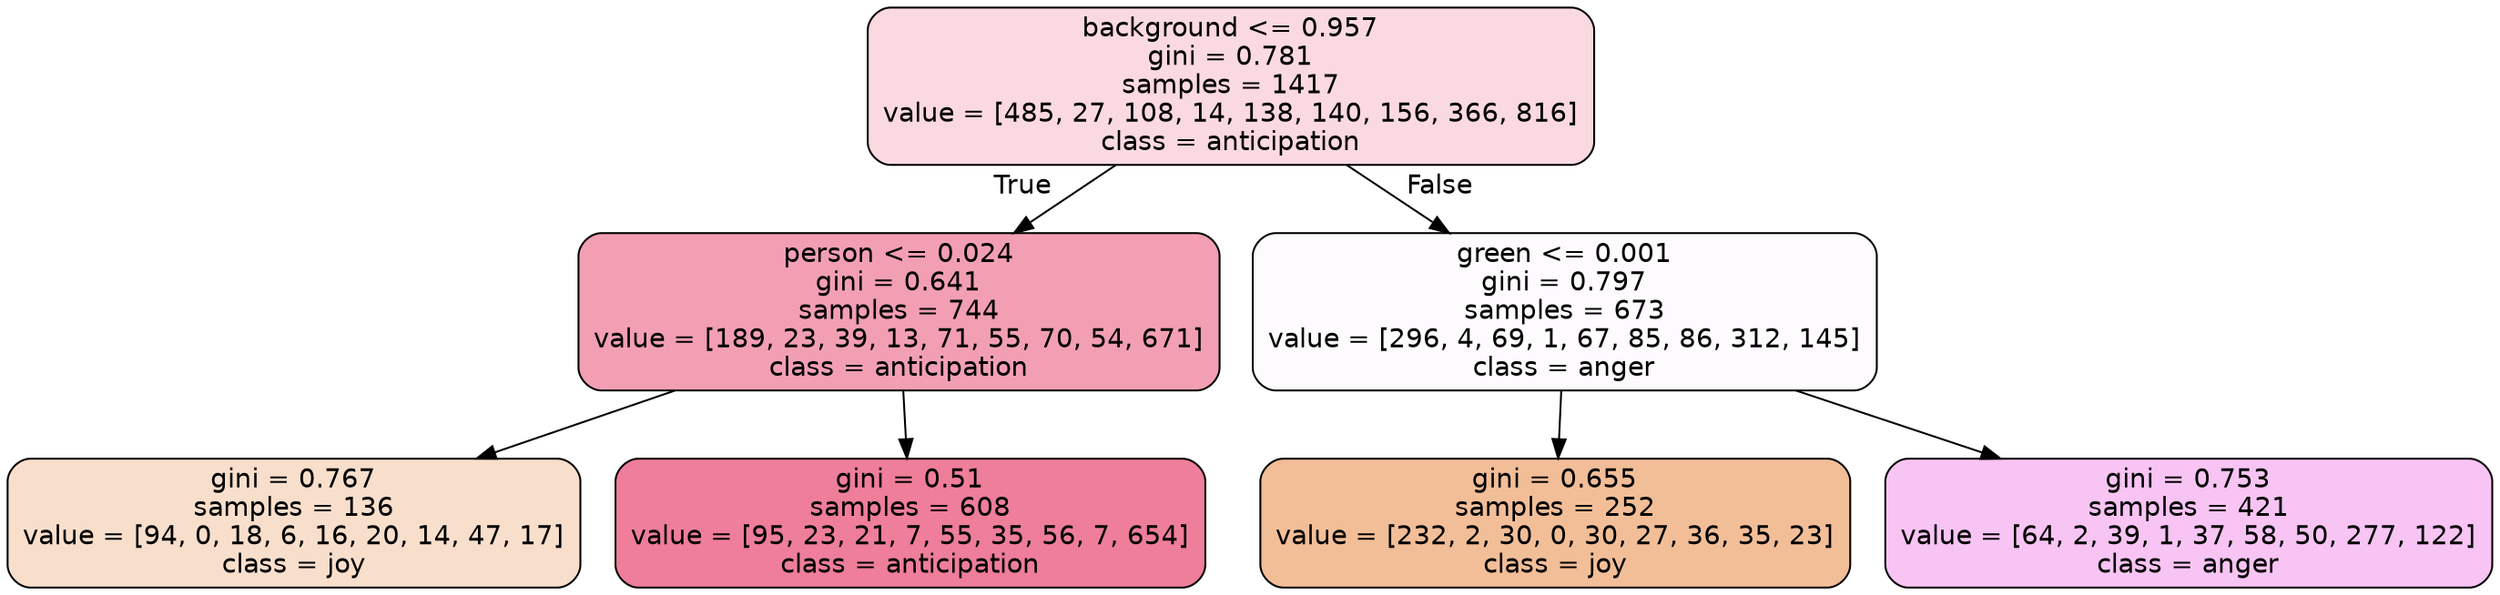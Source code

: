 digraph Tree {
node [shape=box, style="filled, rounded", color="black", fontname=helvetica] ;
edge [fontname=helvetica] ;
0 [label="background <= 0.957\ngini = 0.781\nsamples = 1417\nvalue = [485, 27, 108, 14, 138, 140, 156, 366, 816]\nclass = anticipation", fillcolor="#e5396430"] ;
1 [label="person <= 0.024\ngini = 0.641\nsamples = 744\nvalue = [189, 23, 39, 13, 71, 55, 70, 54, 671]\nclass = anticipation", fillcolor="#e539647b"] ;
0 -> 1 [labeldistance=2.5, labelangle=45, headlabel="True"] ;
2 [label="gini = 0.767\nsamples = 136\nvalue = [94, 0, 18, 6, 16, 20, 14, 47, 17]\nclass = joy", fillcolor="#e5813941"] ;
1 -> 2 ;
3 [label="gini = 0.51\nsamples = 608\nvalue = [95, 23, 21, 7, 55, 35, 56, 7, 654]\nclass = anticipation", fillcolor="#e53964a6"] ;
1 -> 3 ;
4 [label="green <= 0.001\ngini = 0.797\nsamples = 673\nvalue = [296, 4, 69, 1, 67, 85, 86, 312, 145]\nclass = anger", fillcolor="#e539d705"] ;
0 -> 4 [labeldistance=2.5, labelangle=-45, headlabel="False"] ;
5 [label="gini = 0.655\nsamples = 252\nvalue = [232, 2, 30, 0, 30, 27, 36, 35, 23]\nclass = joy", fillcolor="#e5813984"] ;
4 -> 5 ;
6 [label="gini = 0.753\nsamples = 421\nvalue = [64, 2, 39, 1, 37, 58, 50, 277, 122]\nclass = anger", fillcolor="#e539d74b"] ;
4 -> 6 ;
}